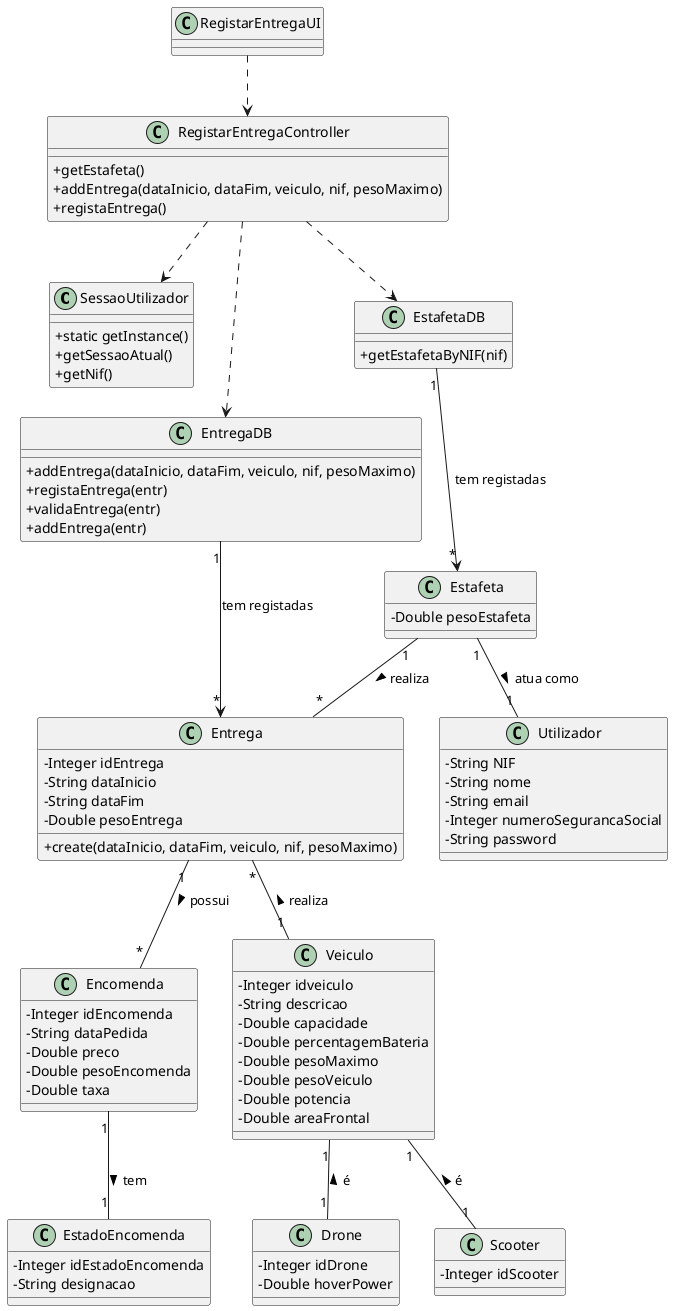 @startuml
skinparam classAttributeIconSize 0

class SessaoUtilizador{
  +static getInstance()
  +getSessaoAtual()
  +getNif()
}

class Entrega {
  -Integer idEntrega
  -String dataInicio
  -String dataFim
  -Double pesoEntrega
  +create(dataInicio, dataFim, veiculo, nif, pesoMaximo)
}

class EntregaDB {
  +addEntrega(dataInicio, dataFim, veiculo, nif, pesoMaximo)
  +registaEntrega(entr)
  +validaEntrega(entr)
  +addEntrega(entr)
}

class EstafetaDB {
  +getEstafetaByNIF(nif)
}

class RegistarEntregaController {
  +getEstafeta()
  +addEntrega(dataInicio, dataFim, veiculo, nif, pesoMaximo)
  +registaEntrega()
}

class RegistarEntregaUI {
}

class Encomenda {
  -Integer idEncomenda
  -String dataPedida
  -Double preco
  -Double pesoEncomenda
  -Double taxa
}

class Estafeta {
  -Double pesoEstafeta
}

class Veiculo {
  -Integer idveiculo
  -String descricao
  -Double capacidade
  -Double percentagemBateria
  -Double pesoMaximo
  -Double pesoVeiculo
  -Double potencia
  -Double areaFrontal
}

class Drone {
  -Integer idDrone
  -Double hoverPower
}

class Scooter {
  -Integer idScooter
}

class EstadoEncomenda {
  -Integer idEstadoEncomenda
  -String designacao
}

class Utilizador{
  -String NIF
  -String nome
  -String email
  -Integer numeroSegurancaSocial
  -String password
  }

RegistarEntregaUI ..> RegistarEntregaController

RegistarEntregaController ..> EstafetaDB
RegistarEntregaController ..> EntregaDB
RegistarEntregaController ..> SessaoUtilizador

EntregaDB "1" --> "*" Entrega : tem registadas
EstafetaDB "1" --> "*" Estafeta : tem registadas
Encomenda "1" -- "1" EstadoEncomenda : tem >
Entrega "1" -- "*" Encomenda : possui >
Estafeta "1" -- "*" Entrega: realiza >
Entrega "*" -- "1" Veiculo: realiza <
Estafeta "1" -- "1" Utilizador: atua como >
Veiculo "1" -- "1" Drone: é <
Veiculo "1" -- "1" Scooter: é <

@enduml